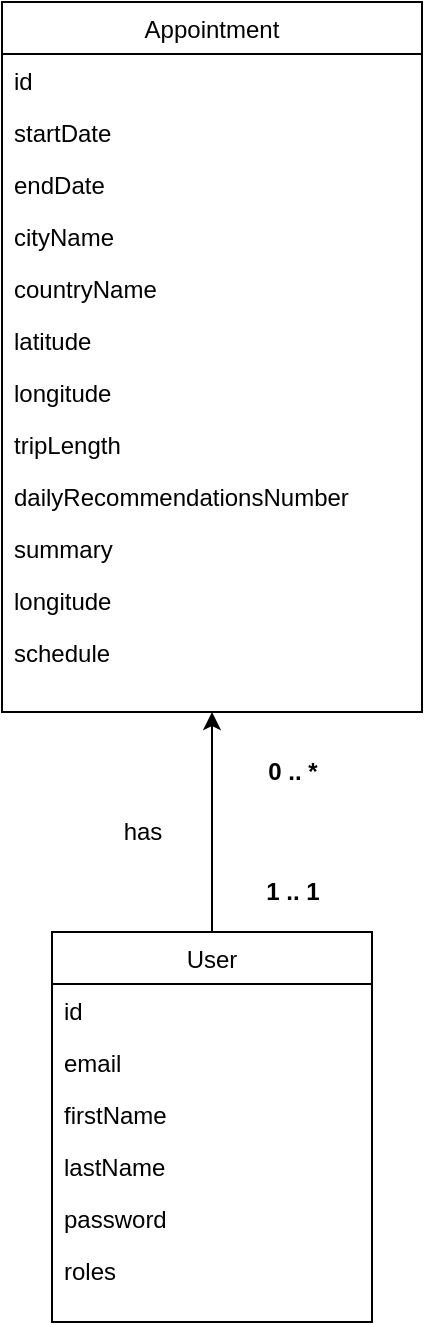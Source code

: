 <mxfile version="24.5.4" type="device">
  <diagram id="C5RBs43oDa-KdzZeNtuy" name="Page-1">
    <mxGraphModel dx="1118" dy="456" grid="1" gridSize="10" guides="1" tooltips="1" connect="1" arrows="1" fold="1" page="1" pageScale="1" pageWidth="827" pageHeight="1169" math="0" shadow="0">
      <root>
        <mxCell id="WIyWlLk6GJQsqaUBKTNV-0" />
        <mxCell id="WIyWlLk6GJQsqaUBKTNV-1" parent="WIyWlLk6GJQsqaUBKTNV-0" />
        <mxCell id="aAKb5xuhCq4Shxux96ZO-35" style="edgeStyle=orthogonalEdgeStyle;rounded=0;orthogonalLoop=1;jettySize=auto;html=1;entryX=0.5;entryY=1;entryDx=0;entryDy=0;exitX=0.5;exitY=0;exitDx=0;exitDy=0;" parent="WIyWlLk6GJQsqaUBKTNV-1" source="aAKb5xuhCq4Shxux96ZO-20" target="aAKb5xuhCq4Shxux96ZO-0" edge="1">
          <mxGeometry relative="1" as="geometry">
            <mxPoint x="-90" y="540" as="sourcePoint" />
            <mxPoint y="480" as="targetPoint" />
          </mxGeometry>
        </mxCell>
        <mxCell id="aAKb5xuhCq4Shxux96ZO-0" value="Appointment" style="swimlane;fontStyle=0;align=center;verticalAlign=top;childLayout=stackLayout;horizontal=1;startSize=26;horizontalStack=0;resizeParent=1;resizeLast=0;collapsible=1;marginBottom=0;rounded=0;shadow=0;strokeWidth=1;" parent="WIyWlLk6GJQsqaUBKTNV-1" vertex="1">
          <mxGeometry x="-70" y="120" width="210" height="355" as="geometry">
            <mxRectangle x="550" y="140" width="160" height="26" as="alternateBounds" />
          </mxGeometry>
        </mxCell>
        <mxCell id="aAKb5xuhCq4Shxux96ZO-1" value="id" style="text;align=left;verticalAlign=top;spacingLeft=4;spacingRight=4;overflow=hidden;rotatable=0;points=[[0,0.5],[1,0.5]];portConstraint=eastwest;" parent="aAKb5xuhCq4Shxux96ZO-0" vertex="1">
          <mxGeometry y="26" width="210" height="26" as="geometry" />
        </mxCell>
        <mxCell id="aAKb5xuhCq4Shxux96ZO-3" value="startDate" style="text;align=left;verticalAlign=top;spacingLeft=4;spacingRight=4;overflow=hidden;rotatable=0;points=[[0,0.5],[1,0.5]];portConstraint=eastwest;rounded=0;shadow=0;html=0;" parent="aAKb5xuhCq4Shxux96ZO-0" vertex="1">
          <mxGeometry y="52" width="210" height="26" as="geometry" />
        </mxCell>
        <mxCell id="648oBVtYG0RCRxg_QPke-7" value="endDate" style="text;align=left;verticalAlign=top;spacingLeft=4;spacingRight=4;overflow=hidden;rotatable=0;points=[[0,0.5],[1,0.5]];portConstraint=eastwest;rounded=0;shadow=0;html=0;" vertex="1" parent="aAKb5xuhCq4Shxux96ZO-0">
          <mxGeometry y="78" width="210" height="26" as="geometry" />
        </mxCell>
        <mxCell id="648oBVtYG0RCRxg_QPke-8" value="cityName" style="text;align=left;verticalAlign=top;spacingLeft=4;spacingRight=4;overflow=hidden;rotatable=0;points=[[0,0.5],[1,0.5]];portConstraint=eastwest;rounded=0;shadow=0;html=0;" vertex="1" parent="aAKb5xuhCq4Shxux96ZO-0">
          <mxGeometry y="104" width="210" height="26" as="geometry" />
        </mxCell>
        <mxCell id="648oBVtYG0RCRxg_QPke-9" value="countryName" style="text;align=left;verticalAlign=top;spacingLeft=4;spacingRight=4;overflow=hidden;rotatable=0;points=[[0,0.5],[1,0.5]];portConstraint=eastwest;rounded=0;shadow=0;html=0;" vertex="1" parent="aAKb5xuhCq4Shxux96ZO-0">
          <mxGeometry y="130" width="210" height="26" as="geometry" />
        </mxCell>
        <mxCell id="648oBVtYG0RCRxg_QPke-10" value="latitude" style="text;align=left;verticalAlign=top;spacingLeft=4;spacingRight=4;overflow=hidden;rotatable=0;points=[[0,0.5],[1,0.5]];portConstraint=eastwest;rounded=0;shadow=0;html=0;" vertex="1" parent="aAKb5xuhCq4Shxux96ZO-0">
          <mxGeometry y="156" width="210" height="26" as="geometry" />
        </mxCell>
        <mxCell id="648oBVtYG0RCRxg_QPke-11" value="longitude" style="text;align=left;verticalAlign=top;spacingLeft=4;spacingRight=4;overflow=hidden;rotatable=0;points=[[0,0.5],[1,0.5]];portConstraint=eastwest;rounded=0;shadow=0;html=0;" vertex="1" parent="aAKb5xuhCq4Shxux96ZO-0">
          <mxGeometry y="182" width="210" height="26" as="geometry" />
        </mxCell>
        <mxCell id="648oBVtYG0RCRxg_QPke-12" value="tripLength" style="text;align=left;verticalAlign=top;spacingLeft=4;spacingRight=4;overflow=hidden;rotatable=0;points=[[0,0.5],[1,0.5]];portConstraint=eastwest;rounded=0;shadow=0;html=0;" vertex="1" parent="aAKb5xuhCq4Shxux96ZO-0">
          <mxGeometry y="208" width="210" height="26" as="geometry" />
        </mxCell>
        <mxCell id="648oBVtYG0RCRxg_QPke-13" value="dailyRecommendationsNumber" style="text;align=left;verticalAlign=top;spacingLeft=4;spacingRight=4;overflow=hidden;rotatable=0;points=[[0,0.5],[1,0.5]];portConstraint=eastwest;rounded=0;shadow=0;html=0;" vertex="1" parent="aAKb5xuhCq4Shxux96ZO-0">
          <mxGeometry y="234" width="210" height="26" as="geometry" />
        </mxCell>
        <mxCell id="648oBVtYG0RCRxg_QPke-14" value="summary" style="text;align=left;verticalAlign=top;spacingLeft=4;spacingRight=4;overflow=hidden;rotatable=0;points=[[0,0.5],[1,0.5]];portConstraint=eastwest;rounded=0;shadow=0;html=0;" vertex="1" parent="aAKb5xuhCq4Shxux96ZO-0">
          <mxGeometry y="260" width="210" height="26" as="geometry" />
        </mxCell>
        <mxCell id="648oBVtYG0RCRxg_QPke-15" value="longitude" style="text;align=left;verticalAlign=top;spacingLeft=4;spacingRight=4;overflow=hidden;rotatable=0;points=[[0,0.5],[1,0.5]];portConstraint=eastwest;rounded=0;shadow=0;html=0;" vertex="1" parent="aAKb5xuhCq4Shxux96ZO-0">
          <mxGeometry y="286" width="210" height="26" as="geometry" />
        </mxCell>
        <mxCell id="648oBVtYG0RCRxg_QPke-16" value="schedule" style="text;align=left;verticalAlign=top;spacingLeft=4;spacingRight=4;overflow=hidden;rotatable=0;points=[[0,0.5],[1,0.5]];portConstraint=eastwest;rounded=0;shadow=0;html=0;" vertex="1" parent="aAKb5xuhCq4Shxux96ZO-0">
          <mxGeometry y="312" width="210" height="26" as="geometry" />
        </mxCell>
        <mxCell id="aAKb5xuhCq4Shxux96ZO-20" value="User" style="swimlane;fontStyle=0;align=center;verticalAlign=top;childLayout=stackLayout;horizontal=1;startSize=26;horizontalStack=0;resizeParent=1;resizeLast=0;collapsible=1;marginBottom=0;rounded=0;shadow=0;strokeWidth=1;" parent="WIyWlLk6GJQsqaUBKTNV-1" vertex="1">
          <mxGeometry x="-45" y="585" width="160" height="195" as="geometry">
            <mxRectangle x="550" y="140" width="160" height="26" as="alternateBounds" />
          </mxGeometry>
        </mxCell>
        <mxCell id="aAKb5xuhCq4Shxux96ZO-21" value="id" style="text;align=left;verticalAlign=top;spacingLeft=4;spacingRight=4;overflow=hidden;rotatable=0;points=[[0,0.5],[1,0.5]];portConstraint=eastwest;" parent="aAKb5xuhCq4Shxux96ZO-20" vertex="1">
          <mxGeometry y="26" width="160" height="26" as="geometry" />
        </mxCell>
        <mxCell id="648oBVtYG0RCRxg_QPke-2" value="email" style="text;align=left;verticalAlign=top;spacingLeft=4;spacingRight=4;overflow=hidden;rotatable=0;points=[[0,0.5],[1,0.5]];portConstraint=eastwest;rounded=0;shadow=0;html=0;" vertex="1" parent="aAKb5xuhCq4Shxux96ZO-20">
          <mxGeometry y="52" width="160" height="26" as="geometry" />
        </mxCell>
        <mxCell id="648oBVtYG0RCRxg_QPke-3" value="firstName" style="text;align=left;verticalAlign=top;spacingLeft=4;spacingRight=4;overflow=hidden;rotatable=0;points=[[0,0.5],[1,0.5]];portConstraint=eastwest;rounded=0;shadow=0;html=0;" vertex="1" parent="aAKb5xuhCq4Shxux96ZO-20">
          <mxGeometry y="78" width="160" height="26" as="geometry" />
        </mxCell>
        <mxCell id="648oBVtYG0RCRxg_QPke-4" value="lastName" style="text;align=left;verticalAlign=top;spacingLeft=4;spacingRight=4;overflow=hidden;rotatable=0;points=[[0,0.5],[1,0.5]];portConstraint=eastwest;rounded=0;shadow=0;html=0;" vertex="1" parent="aAKb5xuhCq4Shxux96ZO-20">
          <mxGeometry y="104" width="160" height="26" as="geometry" />
        </mxCell>
        <mxCell id="648oBVtYG0RCRxg_QPke-1" value="password" style="text;align=left;verticalAlign=top;spacingLeft=4;spacingRight=4;overflow=hidden;rotatable=0;points=[[0,0.5],[1,0.5]];portConstraint=eastwest;rounded=0;shadow=0;html=0;" vertex="1" parent="aAKb5xuhCq4Shxux96ZO-20">
          <mxGeometry y="130" width="160" height="26" as="geometry" />
        </mxCell>
        <mxCell id="648oBVtYG0RCRxg_QPke-5" value="roles" style="text;align=left;verticalAlign=top;spacingLeft=4;spacingRight=4;overflow=hidden;rotatable=0;points=[[0,0.5],[1,0.5]];portConstraint=eastwest;rounded=0;shadow=0;html=0;" vertex="1" parent="aAKb5xuhCq4Shxux96ZO-20">
          <mxGeometry y="156" width="160" height="26" as="geometry" />
        </mxCell>
        <mxCell id="aAKb5xuhCq4Shxux96ZO-37" value="has" style="text;html=1;align=center;verticalAlign=middle;resizable=0;points=[];autosize=1;strokeColor=none;fillColor=none;" parent="WIyWlLk6GJQsqaUBKTNV-1" vertex="1">
          <mxGeometry x="-20" y="520" width="40" height="30" as="geometry" />
        </mxCell>
        <mxCell id="aAKb5xuhCq4Shxux96ZO-38" value="&lt;b&gt;1 .. 1&lt;/b&gt;" style="text;html=1;align=center;verticalAlign=middle;resizable=0;points=[];autosize=1;strokeColor=none;fillColor=none;" parent="WIyWlLk6GJQsqaUBKTNV-1" vertex="1">
          <mxGeometry x="50" y="550" width="50" height="30" as="geometry" />
        </mxCell>
        <mxCell id="aAKb5xuhCq4Shxux96ZO-39" value="&lt;b&gt;0 .. *&lt;/b&gt;" style="text;html=1;align=center;verticalAlign=middle;resizable=0;points=[];autosize=1;strokeColor=none;fillColor=none;" parent="WIyWlLk6GJQsqaUBKTNV-1" vertex="1">
          <mxGeometry x="50" y="490" width="50" height="30" as="geometry" />
        </mxCell>
      </root>
    </mxGraphModel>
  </diagram>
</mxfile>
